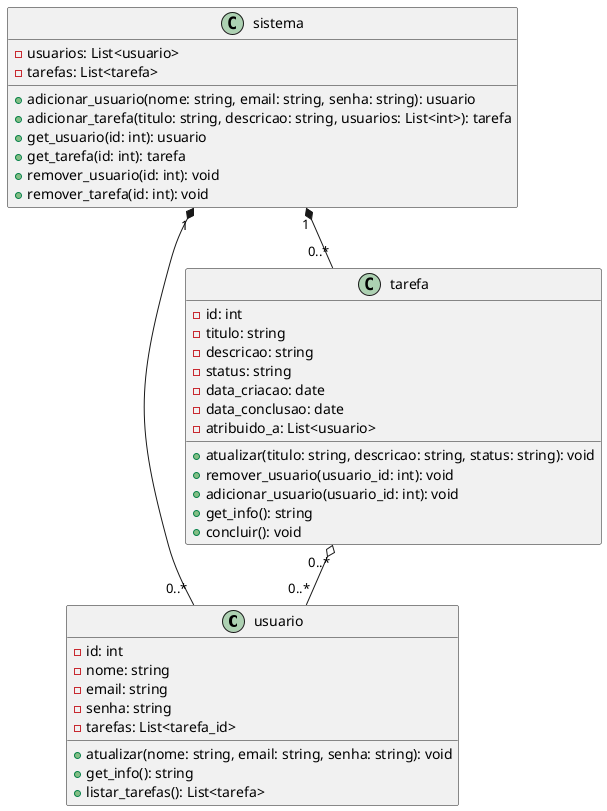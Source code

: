 @startuml Tarefas

class usuario {
  -id: int
  -nome: string
  -email: string
  -senha: string
  -tarefas: List<tarefa_id>
  +atualizar(nome: string, email: string, senha: string): void
  +get_info(): string
  +listar_tarefas(): List<tarefa>
}
class tarefa {
  -id: int
  -titulo: string
  -descricao: string
  -status: string
  -data_criacao: date
  -data_conclusao: date
  -atribuido_a: List<usuario>
  +atualizar(titulo: string, descricao: string, status: string): void
  +remover_usuario(usuario_id: int): void
  +adicionar_usuario(usuario_id: int): void
  +get_info(): string
  +concluir(): void
}

class sistema {
  -usuarios: List<usuario>
  -tarefas: List<tarefa>
  +adicionar_usuario(nome: string, email: string, senha: string): usuario
  +adicionar_tarefa(titulo: string, descricao: string, usuarios: List<int>): tarefa
  +get_usuario(id: int): usuario
  +get_tarefa(id: int): tarefa
  +remover_usuario(id: int): void
  +remover_tarefa(id: int): void
}

sistema "1" *-- "0..*" usuario
sistema "1" *-- "0..*" tarefa
tarefa "0..*" o-- "0..*" usuario

@enduml
